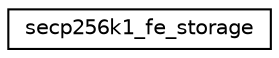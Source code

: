 digraph "Graphical Class Hierarchy"
{
  edge [fontname="Helvetica",fontsize="10",labelfontname="Helvetica",labelfontsize="10"];
  node [fontname="Helvetica",fontsize="10",shape=record];
  rankdir="LR";
  Node0 [label="secp256k1_fe_storage",height=0.2,width=0.4,color="black", fillcolor="white", style="filled",URL="$de/d0a/structsecp256k1__fe__storage.html"];
}
